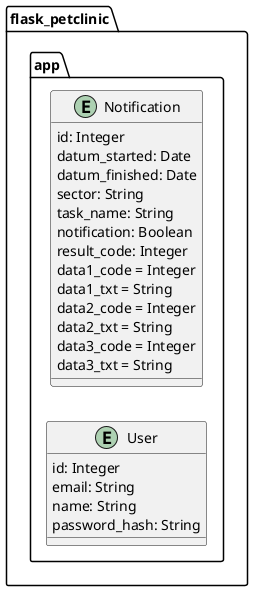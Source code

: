 @startuml
left to right direction

package flask_petclinic {

    package app {

        entity Notification {
            id: Integer
            datum_started: Date
            datum_finished: Date
            sector: String
            task_name: String
            notification: Boolean
            result_code: Integer
            data1_code = Integer
            data1_txt = String
            data2_code = Integer
            data2_txt = String
            data3_code = Integer
            data3_txt = String
        }

        entity User {
            id: Integer
            email: String
            name: String
            password_hash: String
        }
    }

}

@enduml
